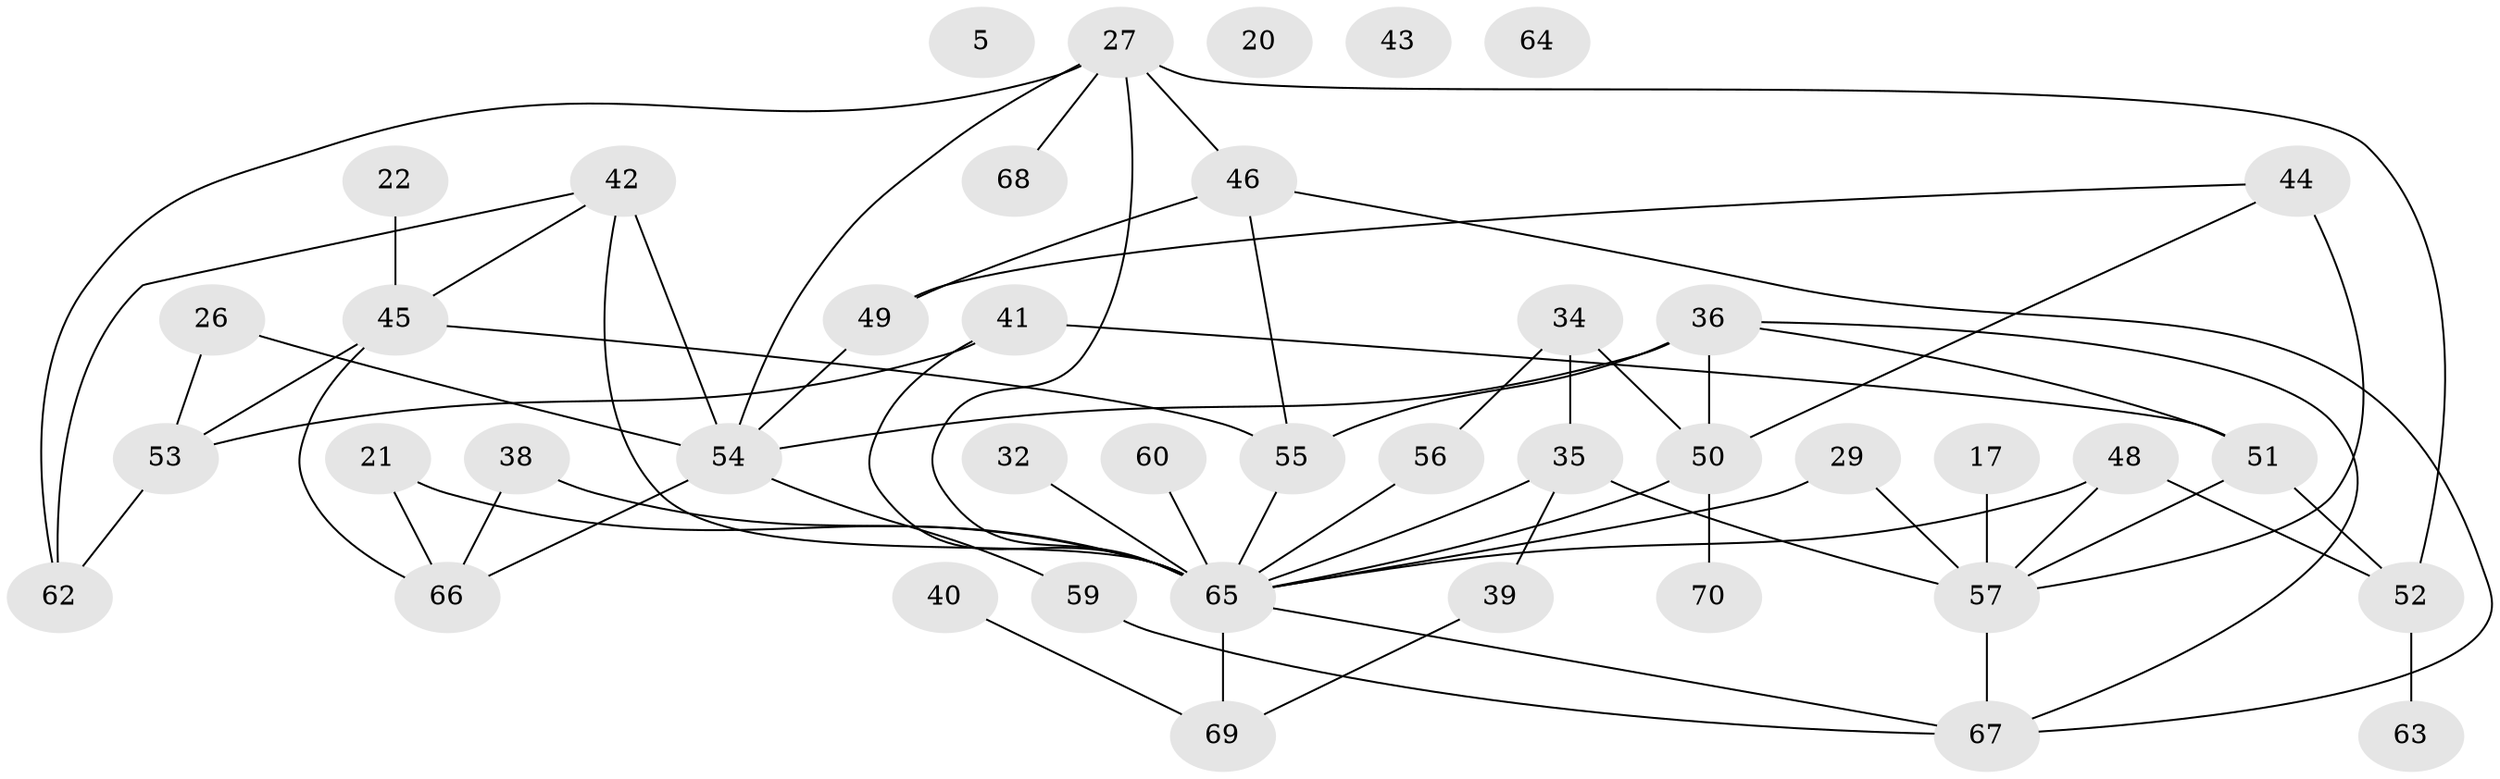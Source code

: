 // original degree distribution, {2: 0.21428571428571427, 6: 0.04285714285714286, 0: 0.05714285714285714, 4: 0.14285714285714285, 1: 0.12857142857142856, 3: 0.3142857142857143, 5: 0.07142857142857142, 7: 0.02857142857142857}
// Generated by graph-tools (version 1.1) at 2025/43/03/04/25 21:43:15]
// undirected, 42 vertices, 65 edges
graph export_dot {
graph [start="1"]
  node [color=gray90,style=filled];
  5;
  17;
  20;
  21;
  22;
  26;
  27 [super="+19"];
  29;
  32;
  34 [super="+1+11"];
  35;
  36;
  38;
  39;
  40;
  41;
  42 [super="+33"];
  43;
  44;
  45 [super="+15"];
  46 [super="+31"];
  48;
  49;
  50 [super="+10+13+47"];
  51;
  52 [super="+9+25"];
  53;
  54 [super="+28"];
  55 [super="+24"];
  56;
  57 [super="+37"];
  59;
  60;
  62;
  63;
  64;
  65 [super="+61+7+30+58"];
  66;
  67;
  68;
  69;
  70;
  17 -- 57;
  21 -- 66;
  21 -- 65;
  22 -- 45;
  26 -- 53;
  26 -- 54;
  27 -- 54;
  27 -- 65 [weight=2];
  27 -- 68;
  27 -- 52 [weight=2];
  27 -- 62;
  27 -- 46;
  29 -- 57;
  29 -- 65;
  32 -- 65;
  34 -- 56;
  34 -- 50;
  34 -- 35;
  35 -- 39;
  35 -- 57;
  35 -- 65;
  36 -- 50;
  36 -- 51;
  36 -- 54 [weight=2];
  36 -- 55;
  36 -- 67;
  38 -- 66;
  38 -- 65;
  39 -- 69;
  40 -- 69;
  41 -- 51;
  41 -- 53;
  41 -- 65;
  42 -- 45;
  42 -- 65 [weight=3];
  42 -- 54;
  42 -- 62;
  44 -- 49;
  44 -- 57;
  44 -- 50;
  45 -- 53;
  45 -- 66;
  45 -- 55;
  46 -- 49;
  46 -- 67;
  46 -- 55;
  48 -- 57;
  48 -- 65;
  48 -- 52;
  49 -- 54;
  50 -- 65 [weight=2];
  50 -- 70;
  51 -- 52;
  51 -- 57;
  52 -- 63;
  53 -- 62;
  54 -- 66;
  54 -- 59;
  55 -- 65;
  56 -- 65;
  57 -- 67 [weight=2];
  59 -- 67;
  60 -- 65;
  65 -- 67 [weight=2];
  65 -- 69;
}
